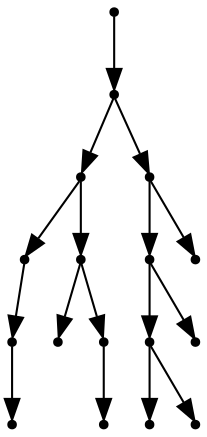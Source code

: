 digraph {
  16 [shape=point];
  15 [shape=point];
  7 [shape=point];
  2 [shape=point];
  1 [shape=point];
  0 [shape=point];
  6 [shape=point];
  3 [shape=point];
  5 [shape=point];
  4 [shape=point];
  14 [shape=point];
  12 [shape=point];
  10 [shape=point];
  8 [shape=point];
  9 [shape=point];
  11 [shape=point];
  13 [shape=point];
16 -> 15;
15 -> 7;
7 -> 2;
2 -> 1;
1 -> 0;
7 -> 6;
6 -> 3;
6 -> 5;
5 -> 4;
15 -> 14;
14 -> 12;
12 -> 10;
10 -> 8;
10 -> 9;
12 -> 11;
14 -> 13;
}
